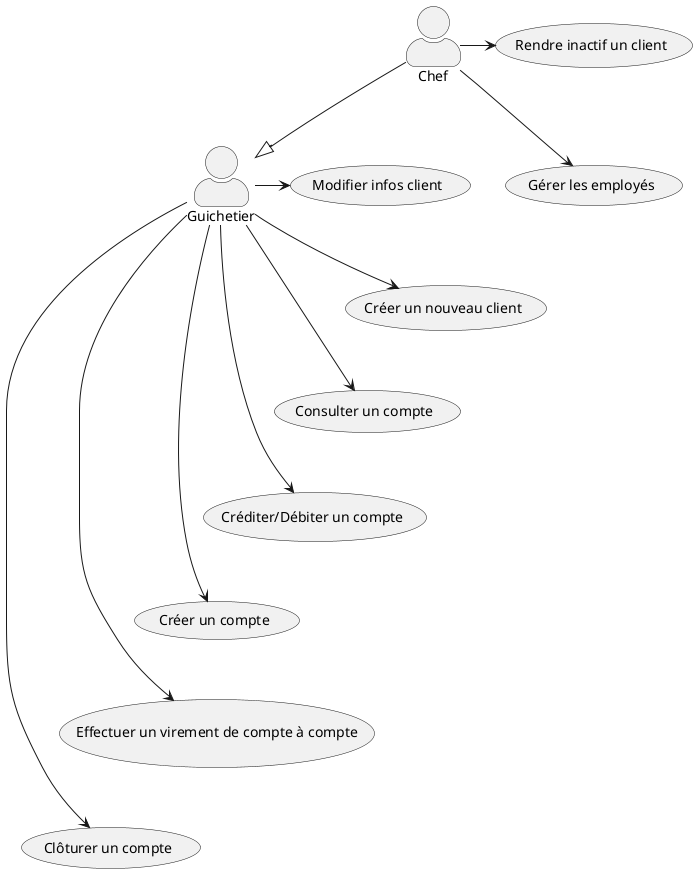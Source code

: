 @startuml
skinparam actorStyle awesome


usecase g1 as "Modifier infos client"
usecase g2 as "Créer un nouveau client"
usecase g3 as "Consulter un compte"
usecase g4 as "Créditer/Débiter un compte"
usecase g5 as "Créer un compte"
usecase g6 as "Effectuer un virement de compte à compte"
usecase g7 as "Clôturer un compte"

actor Guichetier

g1 -[hidden]-> g2
g2 -[hidden]-> g3
g3 -[hidden]-> g4
g4 -[hidden]-> g5
g5 -[hidden]-> g6
g6 -[hidden]-> g7

Guichetier -> g1
Guichetier -> g2
Guichetier -> g3
Guichetier -> g4
Guichetier -> g5
Guichetier -> g6
Guichetier -> g7


usecase c1 as "Rendre inactif un client"
usecase c2 as "Gérer les employés"

actor Chef

c1 -[hidden]-> c2

Chef -> c1
Chef -> c2


Chef --|> Guichetier
@enduml
